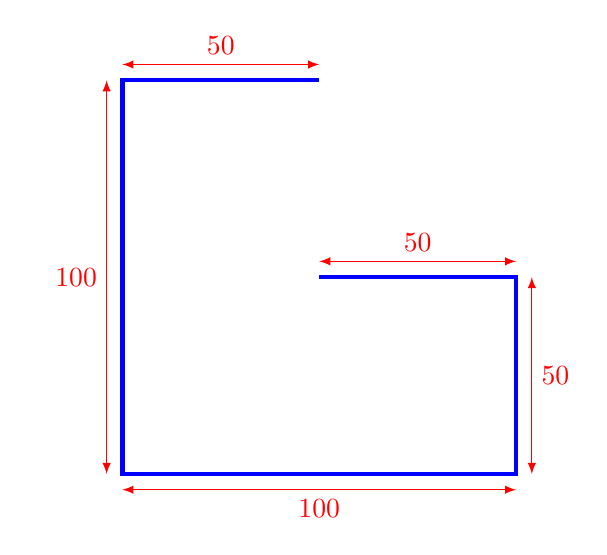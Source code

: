 \tikzstyle{line} = [draw, ultra thick,blue]
\tikzstyle{arrow} = [<->, >=latex, red]


\begin{tikzpicture}[scale=0.5]

\draw[line] (0,0) -- ++(5,0)--++(0,-5)--++(-10,0)--++(0,10)--++(5,0);

\draw[arrow] (0,+0.4)--(5,+0.4) node[midway, above] {$50$};
\draw[arrow] (5+0.4,0)--(5+0.4,-5) node[midway, right] {$50$};
\draw[arrow] (-5,-5-0.4)--(5,-5-0.4) node[midway, below] {$100$};

\draw[arrow] (-5-0.4,-5)--(-5-0.4,5) node[midway, left] {$100$};
\draw[arrow] (-5,5+0.4)--(0,5+0.4) node[midway, above] {$50$};

\end{tikzpicture} 